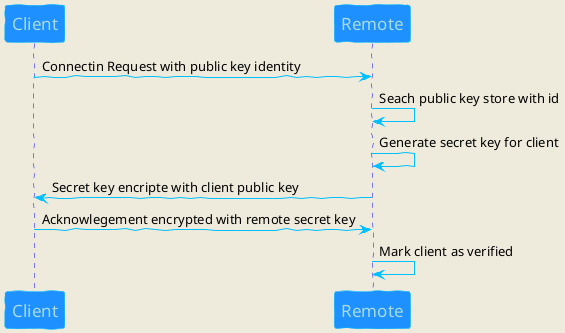 
@startuml
    skinparam backgroundColor #EEEBDC
    skinparam handwritten true

    skinparam sequence {
        ArrowColor DeepSkyBlue
        ActorBorderColor DeepSkyBlue
        LifeLineBorderColor blue
        LifeLineBackgroundColor #A9DCDF
        ParticipantBorderColor DeepSkyBlue
        ParticipantBackgroundColor DodgerBlue
        ParticipantFontName Impact
        ParticipantFontSize 17
        ParticipantFontColor #A9DCDF
        ActorBackgroundColor aqua
        ActorFontColor DeepSkyBlue
        ActorFontSize 17
        ActorFontName Aapex
    }

    Client -> Remote : Connectin Request with public key identity
    Remote -> Remote : Seach public key store with id
    Remote -> Remote : Generate secret key for client
    Remote -> Client : Secret key encripte with client public key
    Client -> Remote : Acknowlegement encrypted with remote secret key
    Remote -> Remote : Mark client as verified
@enduml
